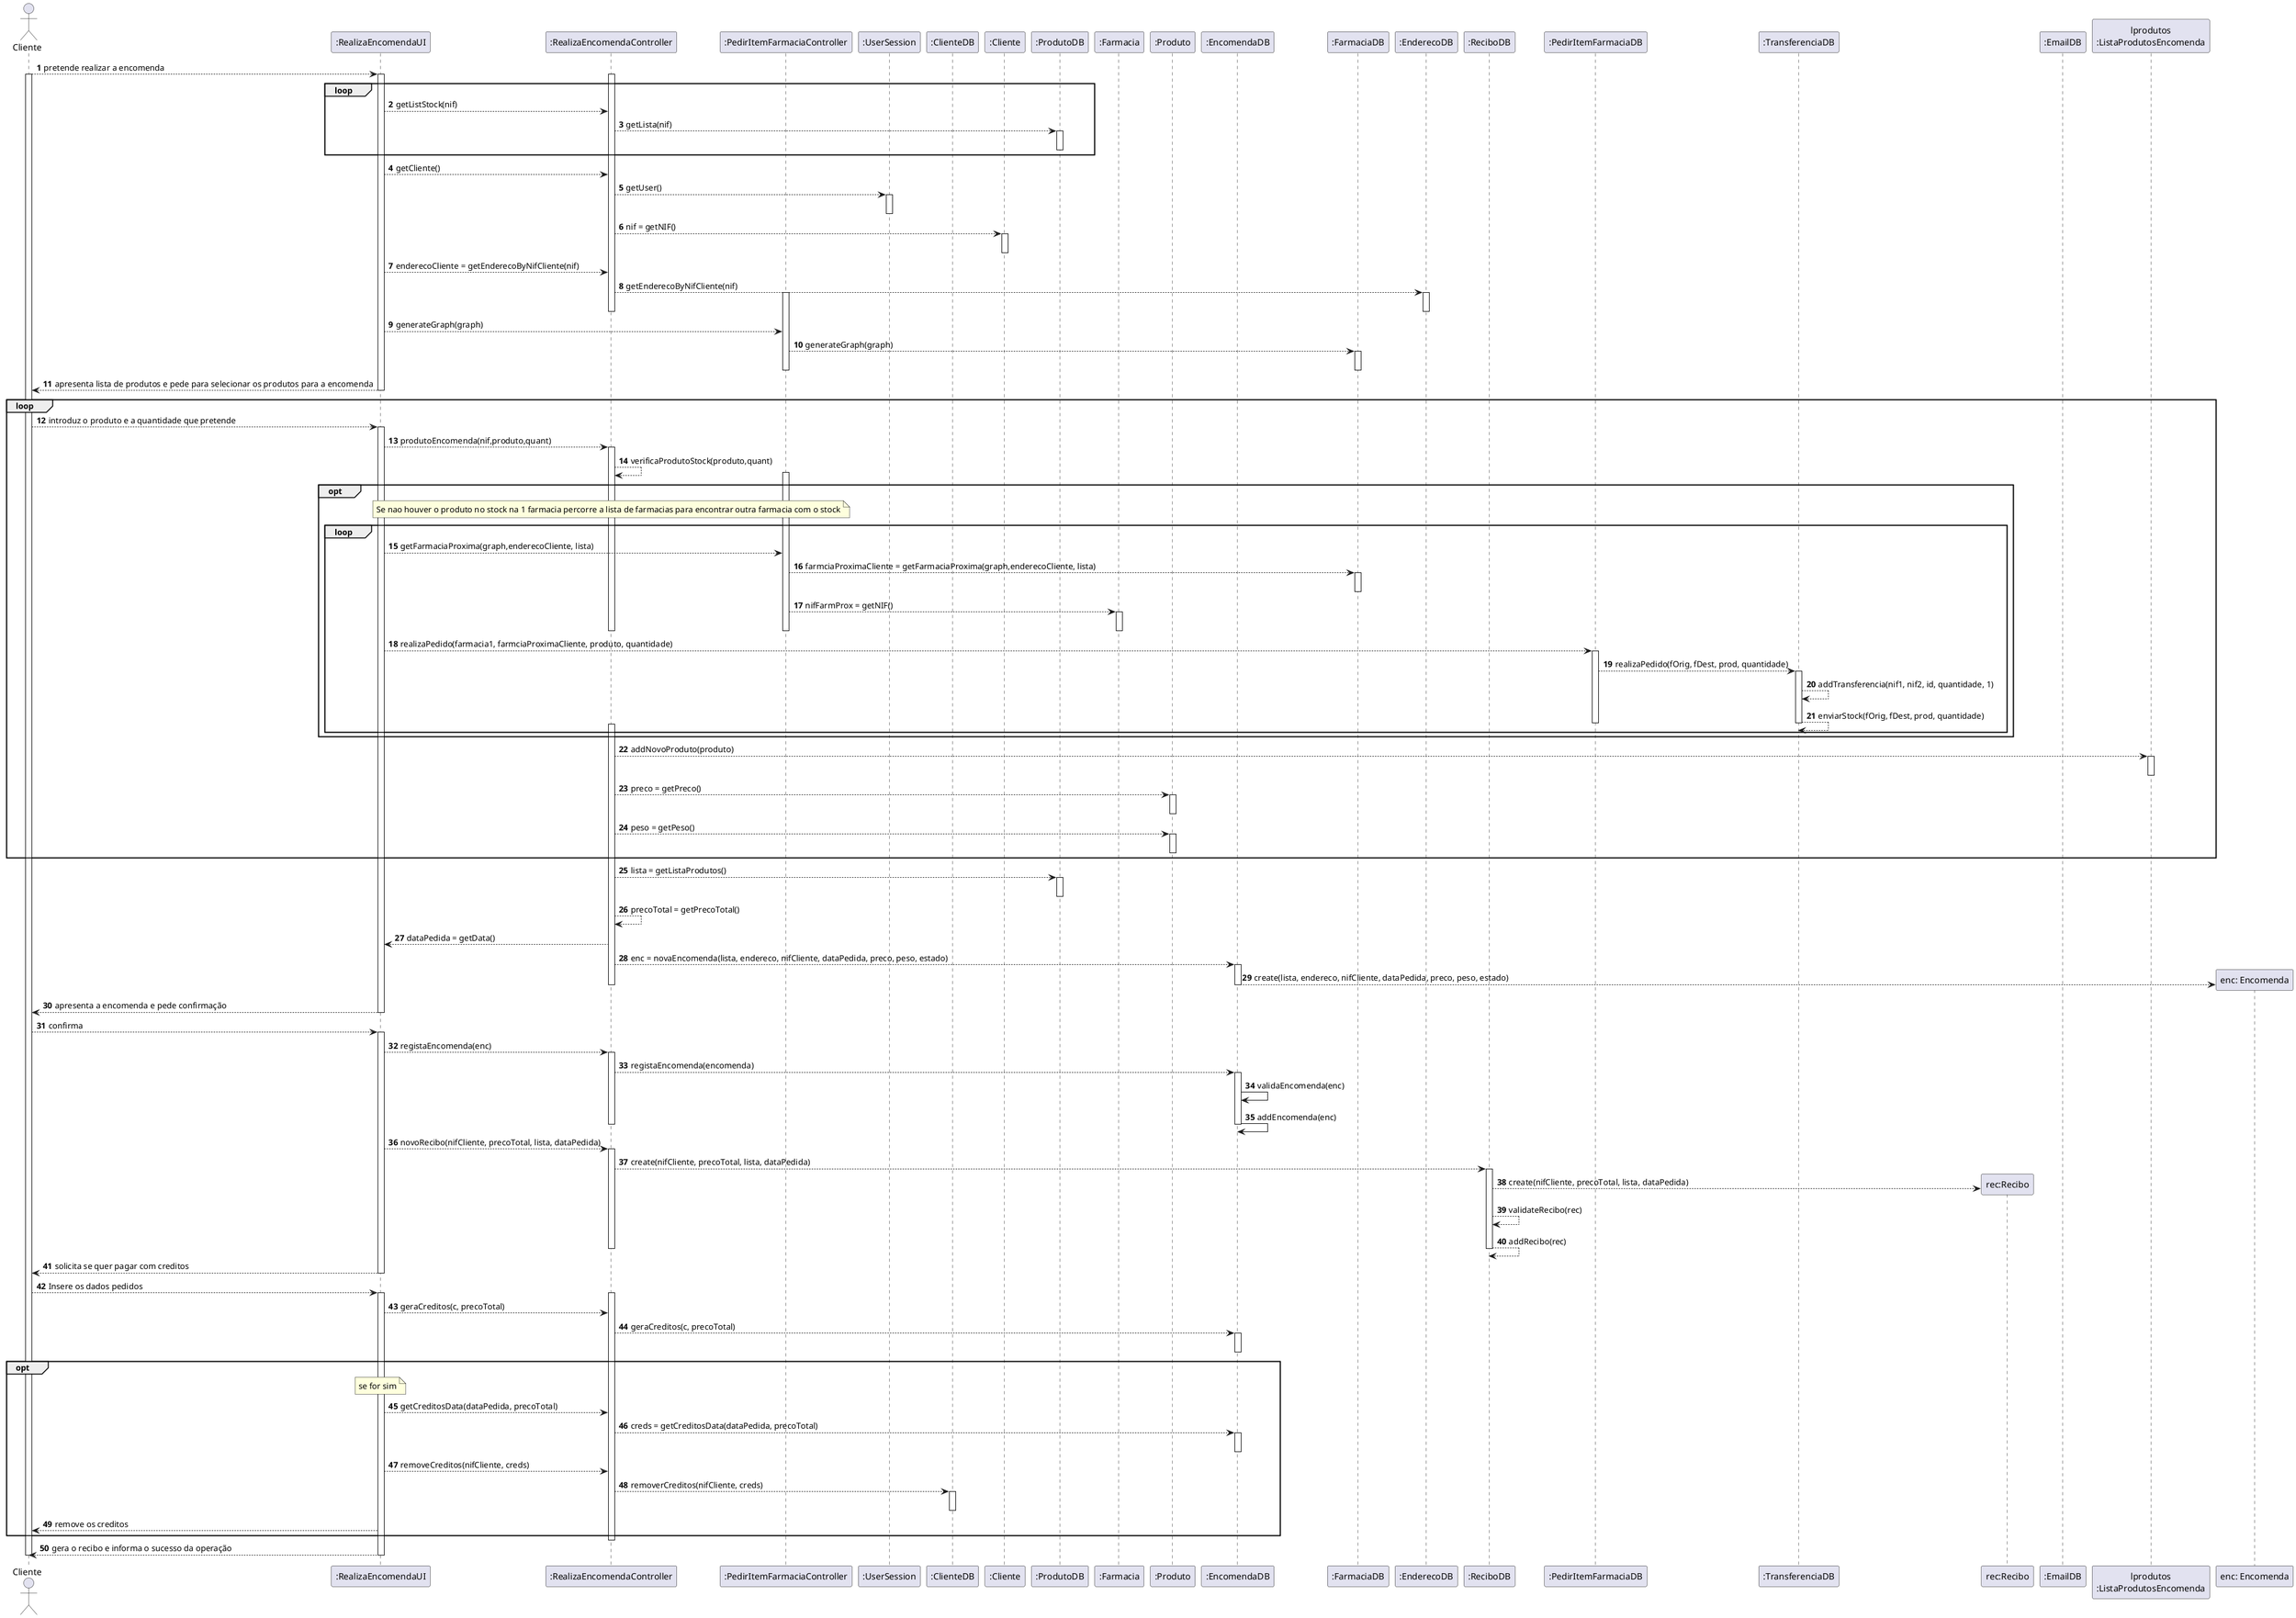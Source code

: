 @startuml
autonumber
'hide footbox
actor "Cliente" as CLI

participant ":RealizaEncomendaUI" as UI
participant ":RealizaEncomendaController" as CTRL
participant ":PedirItemFarmaciaController" as CTRL1
participant ":UserSession" as USS
participant ":ClienteDB" as DH
participant ":Cliente" as CLIEN
participant ":ProdutoDB" as PDH
participant ":Farmacia" as FAR
participant ":Produto" as PRO
participant ":EncomendaDB" as EDH
participant ":FarmaciaDB" as FDB
participant ":EnderecoDB" as END
participant ":ReciboDB" as RDH
participant ":PedirItemFarmaciaDB" as PEIC
participant ":TransferenciaDB" as TDB
participant "rec:Recibo" as REC
participant ":EmailDB" as EMDB
participant "lprodutos\n:ListaProdutosEncomenda" as LPROD
participant "enc: Encomenda" as ENC


CLI --> UI : pretende realizar a encomenda
activate CLI
activate UI


LOOP
activate CTRL
UI --> CTRL : getListStock(nif)

CTRL --> PDH : getLista(nif)
activate PDH
deactivate PDH
END LOOP

UI --> CTRL : getCliente()

CTRL --> USS : getUser()
activate USS
deactivate USS

CTRL --> CLIEN : nif = getNIF()
activate CLIEN
deactivate CLIEN

UI --> CTRL : enderecoCliente = getEnderecoByNifCliente(nif)

CTRL --> END : getEnderecoByNifCliente(nif)
activate END
deactivate END
deactivate CTRL

activate CTRL1
UI --> CTRL1 : generateGraph(graph)

CTRL1 --> FDB : generateGraph(graph)
activate FDB
deactivate FDB

deactivate CTRL1

deactivate CTRL

UI --> CLI : apresenta lista de produtos e pede para selecionar os produtos para a encomenda
deactivate UI


LOOP
CLI --> UI : introduz o produto e a quantidade que pretende
activate UI

UI --> CTRL : produtoEncomenda(nif,produto,quant)
activate CTRL

CTRL --> CTRL : verificaProdutoStock(produto,quant)

OPT
note  over CTRL : Se nao houver o produto no stock na 1 farmacia percorre a lista de farmacias para encontrar outra farmacia com o stock 

LOOP 

activate CTRL1
UI --> CTRL1 : getFarmaciaProxima(graph,enderecoCliente, lista)

CTRL1 --> FDB : farmciaProximaCliente = getFarmaciaProxima(graph,enderecoCliente, lista)
activate FDB
deactivate FDB

CTRL1 --> FAR : nifFarmProx = getNIF()
activate FAR 
deactivate FAR

deactivate CTRL1
deactivate CTRL
UI --> PEIC : realizaPedido(farmacia1, farmciaProximaCliente, produto, quantidade)
activate PEIC

PEIC --> TDB : realizaPedido(fOrig, fDest, prod, quantidade)
activate TDB

TDB --> TDB: addTransferencia(nif1, nif2, id, quantidade, 1)
TDB --> TDB: enviarStock(fOrig, fDest, prod, quantidade)

deactivate TDB

deactivate PEIC

activate CTRL
END LOOP

END OPT

CTRL --> LPROD : addNovoProduto(produto)
activate LPROD

deactivate PDH
deactivate LPROD

CTRL --> PRO : preco = getPreco()
activate PRO
deactivate PRO

CTRL --> PRO : peso = getPeso()
activate PRO
deactivate PRO

END LOOP

CTRL --> PDH : lista = getListaProdutos()
activate PDH
deactivate PDH

CTRL --> CTRL : precoTotal = getPrecoTotal()

CTRL --> UI : dataPedida = getData()

CTRL --> EDH : enc = novaEncomenda(lista, endereco, nifCliente, dataPedida, preco, peso, estado)
activate EDH

EDH --> ENC ** : create(lista, endereco, nifCliente, dataPedida, preco, peso, estado)
deactivate EDH

deactivate CTRL

UI --> CLI : apresenta a encomenda e pede confirmação
deactivate UI

CLI --> UI : confirma
activate UI

UI --> CTRL : registaEncomenda(enc)
activate CTRL

CTRL --> EDH : registaEncomenda(encomenda)
activate EDH
EDH -> EDH : validaEncomenda(enc)
EDH -> EDH: addEncomenda(enc)
deactivate EDH

deactivate CTRL

UI --> CTRL : novoRecibo(nifCliente, precoTotal, lista, dataPedida)
activate CTRL

CTRL --> RDH : create(nifCliente, precoTotal, lista, dataPedida)
activate RDH

RDH --> REC ** : create(nifCliente, precoTotal, lista, dataPedida)

RDH --> RDH : validateRecibo(rec)

RDH --> RDH : addRecibo(rec)
deactivate RDH

deactivate CTRL

UI --> CLI : solicita se quer pagar com creditos
deactivate UI

CLI --> UI : Insere os dados pedidos
activate UI

activate CTRL
UI --> CTRL : geraCreditos(c, precoTotal)

CTRL --> EDH : geraCreditos(c, precoTotal)
activate EDH
deactivate EDH

OPT
note over UI : se for sim
UI --> CTRL : getCreditosData(dataPedida, precoTotal)

CTRL --> EDH : creds = getCreditosData(dataPedida, precoTotal)
activate EDH
deactivate EDH


UI --> CTRL: removeCreditos(nifCliente, creds)

CTRL --> DH : removerCreditos(nifCliente, creds)
activate DH

deactivate DH
UI --> CLI : remove os creditos

END OPT

deactivate CTRL
UI --> CLI: gera o recibo e informa o sucesso da operação
deactivate UI
deactivate CLI

@enduml